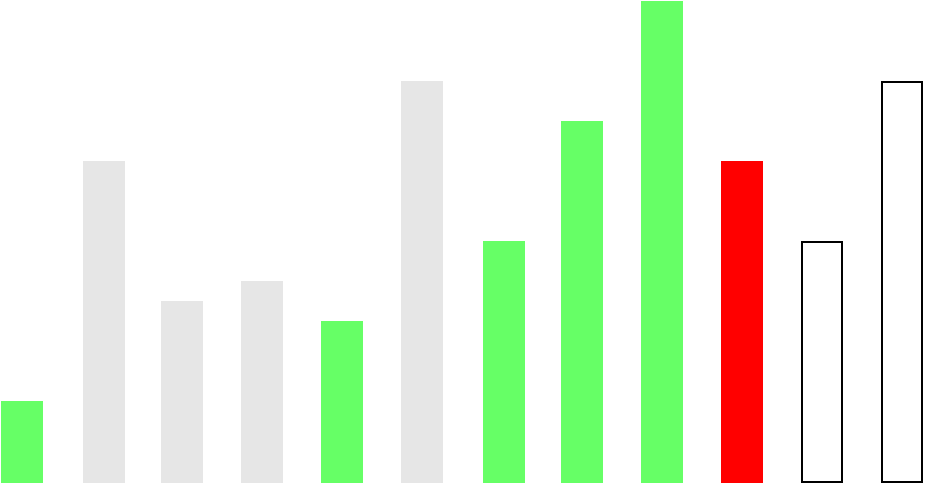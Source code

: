 <mxfile version="24.6.4" type="device">
  <diagram name="Page-1" id="_G7FAOJGC4Er23rbMNLk">
    <mxGraphModel dx="454" dy="286" grid="0" gridSize="10" guides="1" tooltips="1" connect="1" arrows="1" fold="1" page="1" pageScale="1" pageWidth="827" pageHeight="1169" math="1" shadow="0">
      <root>
        <mxCell id="0" />
        <mxCell id="1" parent="0" />
        <mxCell id="ocCm4o8ncsUxFbR0o3aP-2" value="" style="rounded=0;whiteSpace=wrap;html=1;strokeColor=#E6E6E6;fillColor=#E6E6E6;" vertex="1" parent="1">
          <mxGeometry x="280" y="380" width="20" height="100" as="geometry" />
        </mxCell>
        <mxCell id="ocCm4o8ncsUxFbR0o3aP-3" value="" style="rounded=0;whiteSpace=wrap;html=1;fillColor=#E6E6E6;fontColor=#333333;strokeColor=#E6E6E6;" vertex="1" parent="1">
          <mxGeometry x="201" y="320" width="20" height="160" as="geometry" />
        </mxCell>
        <mxCell id="ocCm4o8ncsUxFbR0o3aP-4" value="" style="rounded=0;whiteSpace=wrap;html=1;fillColor=#E6E6E6;fontColor=#333333;strokeColor=#E6E6E6;" vertex="1" parent="1">
          <mxGeometry x="360" y="280" width="20" height="200" as="geometry" />
        </mxCell>
        <mxCell id="ocCm4o8ncsUxFbR0o3aP-5" value="" style="rounded=0;whiteSpace=wrap;html=1;strokeColor=#66FF66;fillColor=#66FF66;" vertex="1" parent="1">
          <mxGeometry x="320" y="400" width="20" height="80" as="geometry" />
        </mxCell>
        <mxCell id="ocCm4o8ncsUxFbR0o3aP-6" value="" style="rounded=0;whiteSpace=wrap;html=1;strokeColor=#66FF66;fillColor=#66FF66;" vertex="1" parent="1">
          <mxGeometry x="401" y="360" width="20" height="120" as="geometry" />
        </mxCell>
        <mxCell id="ocCm4o8ncsUxFbR0o3aP-7" value="" style="rounded=0;whiteSpace=wrap;html=1;fillColor=#66FF66;fontColor=#333333;strokeColor=#66FF66;" vertex="1" parent="1">
          <mxGeometry x="440" y="300" width="20" height="180" as="geometry" />
        </mxCell>
        <mxCell id="ocCm4o8ncsUxFbR0o3aP-8" value="" style="rounded=0;whiteSpace=wrap;html=1;strokeColor=#E6E6E6;fillColor=#E6E6E6;" vertex="1" parent="1">
          <mxGeometry x="240" y="390" width="20" height="90" as="geometry" />
        </mxCell>
        <mxCell id="ocCm4o8ncsUxFbR0o3aP-9" value="" style="rounded=0;whiteSpace=wrap;html=1;fillColor=#66FF66;fontColor=#333333;strokeColor=#66FF66;" vertex="1" parent="1">
          <mxGeometry x="480" y="240" width="20" height="240" as="geometry" />
        </mxCell>
        <mxCell id="ocCm4o8ncsUxFbR0o3aP-10" value="" style="rounded=0;whiteSpace=wrap;html=1;fillColor=#FF0000;fontColor=#333333;strokeColor=#FF0000;" vertex="1" parent="1">
          <mxGeometry x="520" y="320" width="20" height="160" as="geometry" />
        </mxCell>
        <mxCell id="ocCm4o8ncsUxFbR0o3aP-26" value="" style="rounded=0;whiteSpace=wrap;html=1;fillColor=none;fontColor=#333333;strokeColor=#000000;" vertex="1" parent="1">
          <mxGeometry x="560" y="360" width="20" height="120" as="geometry" />
        </mxCell>
        <mxCell id="ocCm4o8ncsUxFbR0o3aP-27" value="" style="rounded=0;whiteSpace=wrap;html=1;fillColor=none;fontColor=#333333;strokeColor=#000000;" vertex="1" parent="1">
          <mxGeometry x="600" y="280" width="20" height="200" as="geometry" />
        </mxCell>
        <mxCell id="ocCm4o8ncsUxFbR0o3aP-28" value="" style="rounded=0;whiteSpace=wrap;html=1;strokeColor=#66FF66;fillColor=#66FF66;" vertex="1" parent="1">
          <mxGeometry x="160" y="440" width="20" height="40" as="geometry" />
        </mxCell>
      </root>
    </mxGraphModel>
  </diagram>
</mxfile>
